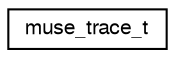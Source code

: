 digraph "Graphical Class Hierarchy"
{
  edge [fontname="FreeSans",fontsize="10",labelfontname="FreeSans",labelfontsize="10"];
  node [fontname="FreeSans",fontsize="10",shape=record];
  rankdir="LR";
  Node1 [label="muse_trace_t",height=0.2,width=0.4,color="black", fillcolor="white", style="filled",URL="$structmuse__trace__t.html",tooltip="A way to trace evaluations down the stack."];
}
